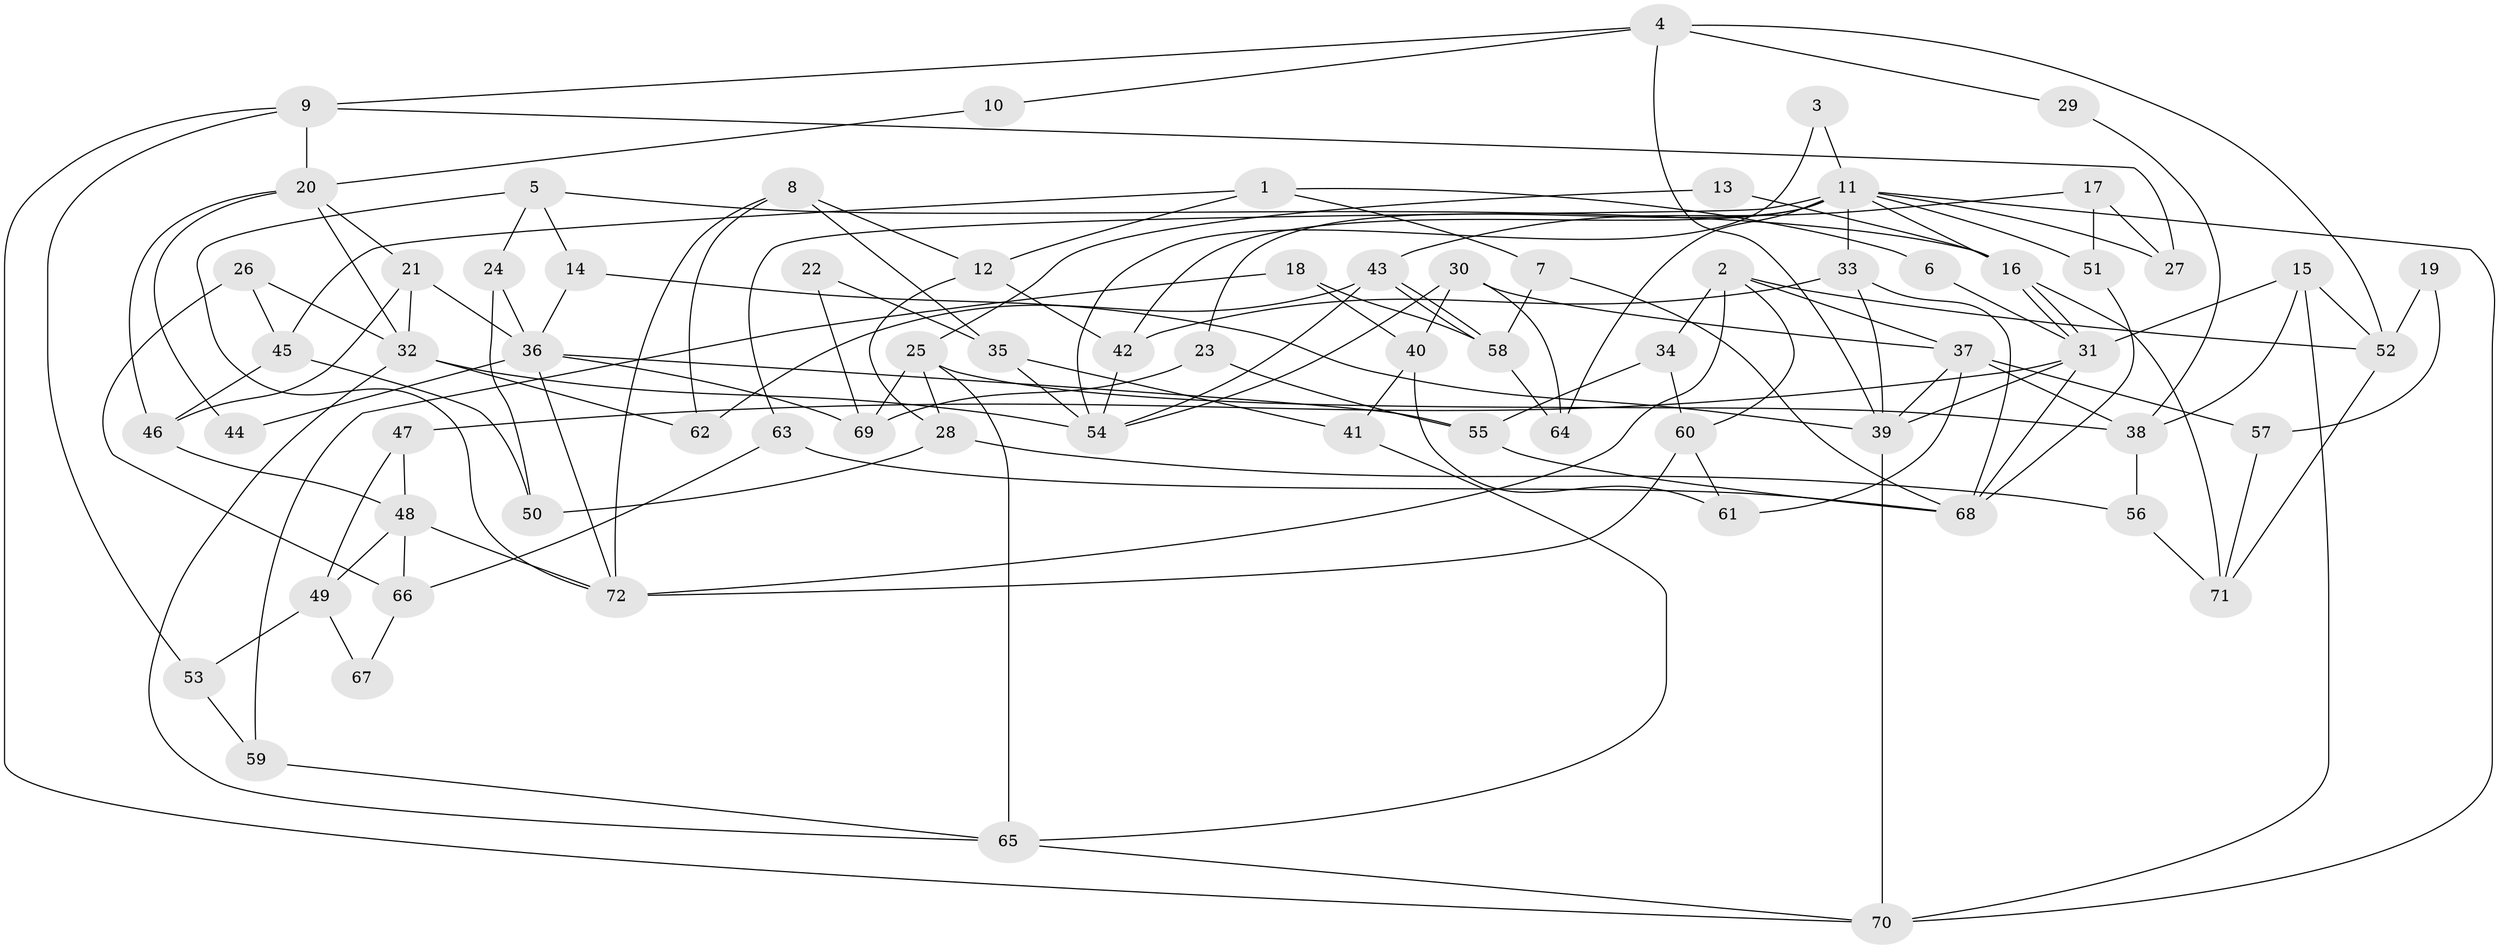 // Generated by graph-tools (version 1.1) at 2025/02/03/09/25 03:02:10]
// undirected, 72 vertices, 144 edges
graph export_dot {
graph [start="1"]
  node [color=gray90,style=filled];
  1;
  2;
  3;
  4;
  5;
  6;
  7;
  8;
  9;
  10;
  11;
  12;
  13;
  14;
  15;
  16;
  17;
  18;
  19;
  20;
  21;
  22;
  23;
  24;
  25;
  26;
  27;
  28;
  29;
  30;
  31;
  32;
  33;
  34;
  35;
  36;
  37;
  38;
  39;
  40;
  41;
  42;
  43;
  44;
  45;
  46;
  47;
  48;
  49;
  50;
  51;
  52;
  53;
  54;
  55;
  56;
  57;
  58;
  59;
  60;
  61;
  62;
  63;
  64;
  65;
  66;
  67;
  68;
  69;
  70;
  71;
  72;
  1 -- 7;
  1 -- 12;
  1 -- 6;
  1 -- 45;
  2 -- 52;
  2 -- 34;
  2 -- 37;
  2 -- 60;
  2 -- 72;
  3 -- 54;
  3 -- 11;
  4 -- 39;
  4 -- 9;
  4 -- 10;
  4 -- 29;
  4 -- 52;
  5 -- 72;
  5 -- 16;
  5 -- 14;
  5 -- 24;
  6 -- 31;
  7 -- 68;
  7 -- 58;
  8 -- 12;
  8 -- 62;
  8 -- 35;
  8 -- 72;
  9 -- 70;
  9 -- 20;
  9 -- 27;
  9 -- 53;
  10 -- 20;
  11 -- 23;
  11 -- 51;
  11 -- 16;
  11 -- 27;
  11 -- 33;
  11 -- 42;
  11 -- 63;
  11 -- 64;
  11 -- 70;
  12 -- 28;
  12 -- 42;
  13 -- 25;
  13 -- 16;
  14 -- 39;
  14 -- 36;
  15 -- 31;
  15 -- 38;
  15 -- 52;
  15 -- 70;
  16 -- 31;
  16 -- 31;
  16 -- 71;
  17 -- 43;
  17 -- 27;
  17 -- 51;
  18 -- 40;
  18 -- 58;
  18 -- 59;
  19 -- 52;
  19 -- 57;
  20 -- 21;
  20 -- 46;
  20 -- 32;
  20 -- 44;
  21 -- 36;
  21 -- 32;
  21 -- 46;
  22 -- 69;
  22 -- 35;
  23 -- 69;
  23 -- 55;
  24 -- 36;
  24 -- 50;
  25 -- 65;
  25 -- 28;
  25 -- 38;
  25 -- 69;
  26 -- 66;
  26 -- 45;
  26 -- 32;
  28 -- 50;
  28 -- 56;
  29 -- 38;
  30 -- 37;
  30 -- 54;
  30 -- 40;
  30 -- 64;
  31 -- 39;
  31 -- 47;
  31 -- 68;
  32 -- 54;
  32 -- 62;
  32 -- 65;
  33 -- 42;
  33 -- 39;
  33 -- 68;
  34 -- 55;
  34 -- 60;
  35 -- 41;
  35 -- 54;
  36 -- 72;
  36 -- 44;
  36 -- 55;
  36 -- 69;
  37 -- 39;
  37 -- 38;
  37 -- 57;
  37 -- 61;
  38 -- 56;
  39 -- 70;
  40 -- 61;
  40 -- 41;
  41 -- 65;
  42 -- 54;
  43 -- 58;
  43 -- 58;
  43 -- 54;
  43 -- 62;
  45 -- 46;
  45 -- 50;
  46 -- 48;
  47 -- 49;
  47 -- 48;
  48 -- 72;
  48 -- 49;
  48 -- 66;
  49 -- 53;
  49 -- 67;
  51 -- 68;
  52 -- 71;
  53 -- 59;
  55 -- 68;
  56 -- 71;
  57 -- 71;
  58 -- 64;
  59 -- 65;
  60 -- 72;
  60 -- 61;
  63 -- 68;
  63 -- 66;
  65 -- 70;
  66 -- 67;
}

